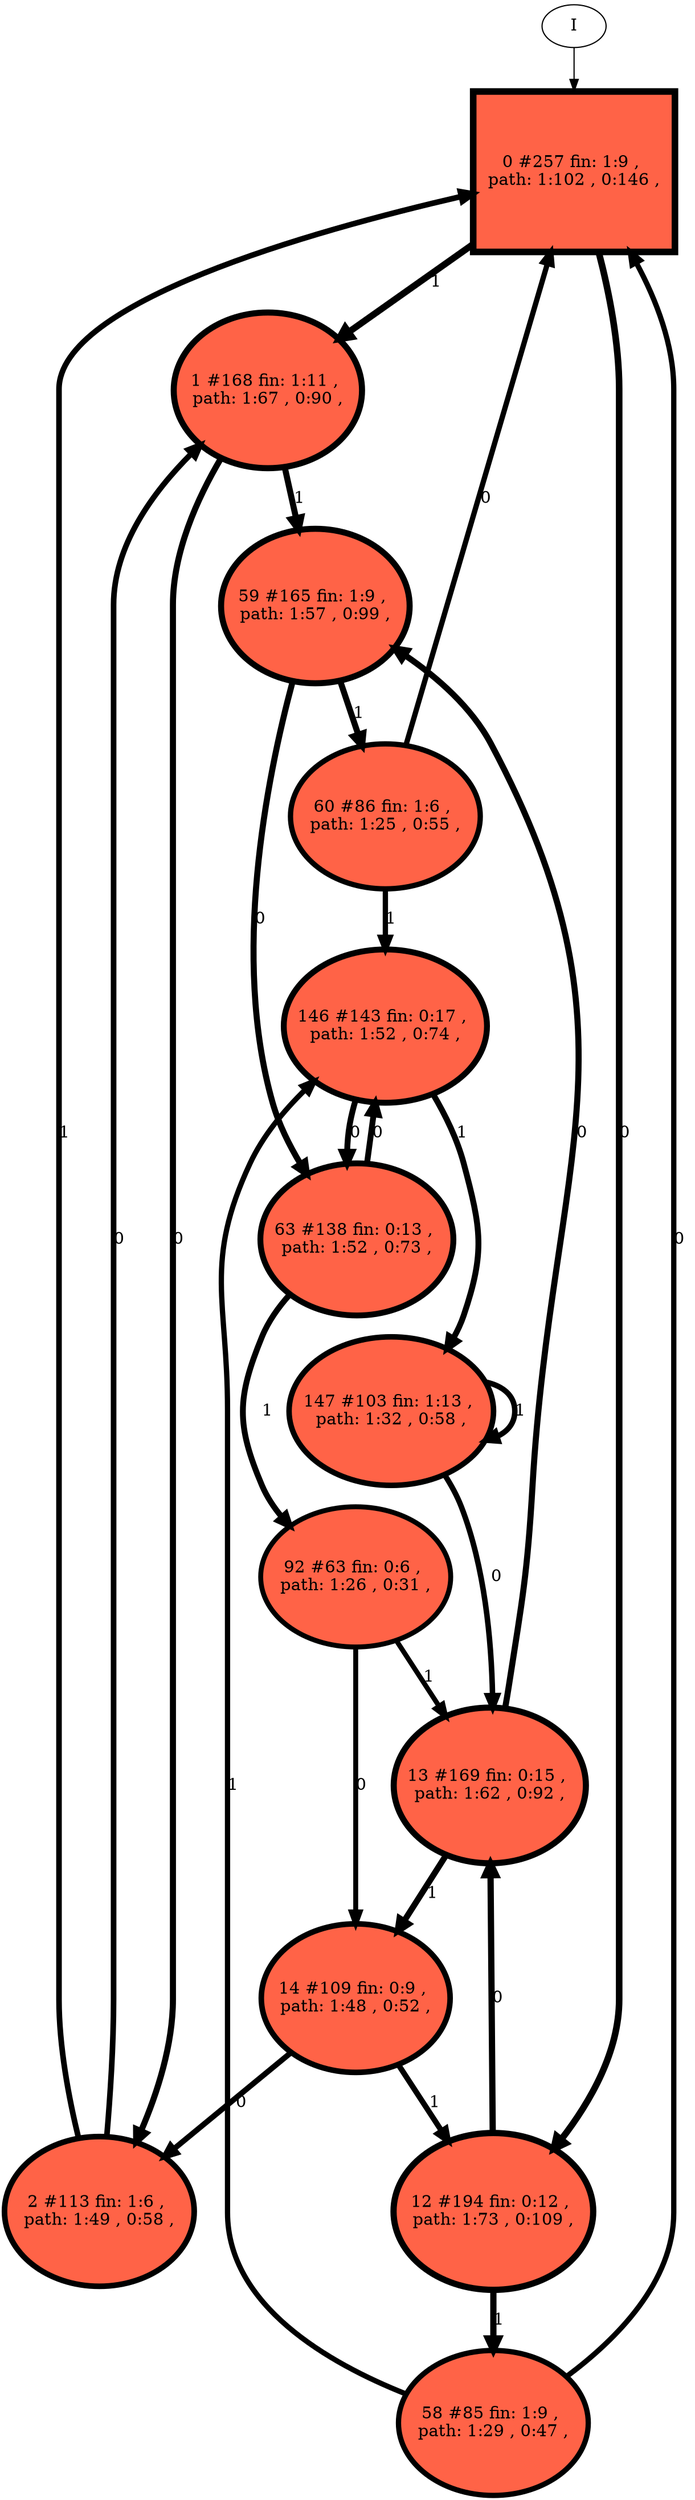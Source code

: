 // produced with flexfringe // 
digraph DFA {
	0 [label="root" shape=box];
		I -> 0;
	0 [ label="0 #257 fin: 1:9 , 
 path: 1:102 , 0:146 , " , style=filled, fillcolor="tomato", width=1.87992, height=1.87992, penwidth=5.55296];
		0 -> 1 [label="1 " , penwidth=5.55296 ];
		0 -> 12 [label="0 " , penwidth=5.55296 ];
	1 [ label="1 #168 fin: 1:11 , 
 path: 1:67 , 0:90 , " , style=filled, fillcolor="tomato", width=1.81318, height=1.81318, penwidth=5.1299];
		1 -> 59 [label="1 " , penwidth=5.1299 ];
		1 -> 2 [label="0 " , penwidth=5.1299 ];
	12 [ label="12 #194 fin: 0:12 , 
 path: 1:73 , 0:109 , " , style=filled, fillcolor="tomato", width=1.83625, height=1.83625, penwidth=5.273];
		12 -> 58 [label="1 " , penwidth=5.273 ];
		12 -> 13 [label="0 " , penwidth=5.273 ];
	59 [ label="59 #165 fin: 1:9 , 
 path: 1:57 , 0:99 , " , style=filled, fillcolor="tomato", width=1.81025, height=1.81025, penwidth=5.11199];
		59 -> 60 [label="1 " , penwidth=5.11199 ];
		59 -> 63 [label="0 " , penwidth=5.11199 ];
	2 [ label="2 #113 fin: 1:6 , 
 path: 1:49 , 0:58 , " , style=filled, fillcolor="tomato", width=1.7468, height=1.7468, penwidth=4.7362];
		2 -> 0 [label="1 " , penwidth=4.7362 ];
		2 -> 1 [label="0 " , penwidth=4.7362 ];
	58 [ label="58 #85 fin: 1:9 , 
 path: 1:29 , 0:47 , " , style=filled, fillcolor="tomato", width=1.69641, height=1.69641, penwidth=4.45435];
		58 -> 146 [label="1 " , penwidth=4.45435 ];
		58 -> 0 [label="0 " , penwidth=4.45435 ];
	13 [ label="13 #169 fin: 0:15 , 
 path: 1:62 , 0:92 , " , style=filled, fillcolor="tomato", width=1.81414, height=1.81414, penwidth=5.1358];
		13 -> 14 [label="1 " , penwidth=5.1358 ];
		13 -> 59 [label="0 " , penwidth=5.1358 ];
	60 [ label="60 #86 fin: 1:6 , 
 path: 1:25 , 0:55 , " , style=filled, fillcolor="tomato", width=1.69853, height=1.69853, penwidth=4.46591];
		60 -> 146 [label="1 " , penwidth=4.46591 ];
		60 -> 0 [label="0 " , penwidth=4.46591 ];
	63 [ label="63 #138 fin: 0:13 , 
 path: 1:52 , 0:73 , " , style=filled, fillcolor="tomato", width=1.78078, height=1.78078, penwidth=4.93447];
		63 -> 92 [label="1 " , penwidth=4.93447 ];
		63 -> 146 [label="0 " , penwidth=4.93447 ];
	146 [ label="146 #143 fin: 0:17 , 
 path: 1:52 , 0:74 , " , style=filled, fillcolor="tomato", width=1.78672, height=1.78672, penwidth=4.96981];
		146 -> 147 [label="1 " , penwidth=4.96981 ];
		146 -> 63 [label="0 " , penwidth=4.96981 ];
	14 [ label="14 #109 fin: 0:9 , 
 path: 1:48 , 0:52 , " , style=filled, fillcolor="tomato", width=1.74055, height=1.74055, penwidth=4.70048];
		14 -> 12 [label="1 " , penwidth=4.70048 ];
		14 -> 2 [label="0 " , penwidth=4.70048 ];
	92 [ label="92 #63 fin: 0:6 , 
 path: 1:26 , 0:31 , " , style=filled, fillcolor="tomato", width=1.64072, height=1.64072, penwidth=4.15888];
		92 -> 13 [label="1 " , penwidth=4.15888 ];
		92 -> 14 [label="0 " , penwidth=4.15888 ];
	147 [ label="147 #103 fin: 1:13 , 
 path: 1:32 , 0:58 , " , style=filled, fillcolor="tomato", width=1.73066, height=1.73066, penwidth=4.64439];
		147 -> 147 [label="1 " , penwidth=4.64439 ];
		147 -> 13 [label="0 " , penwidth=4.64439 ];
}
